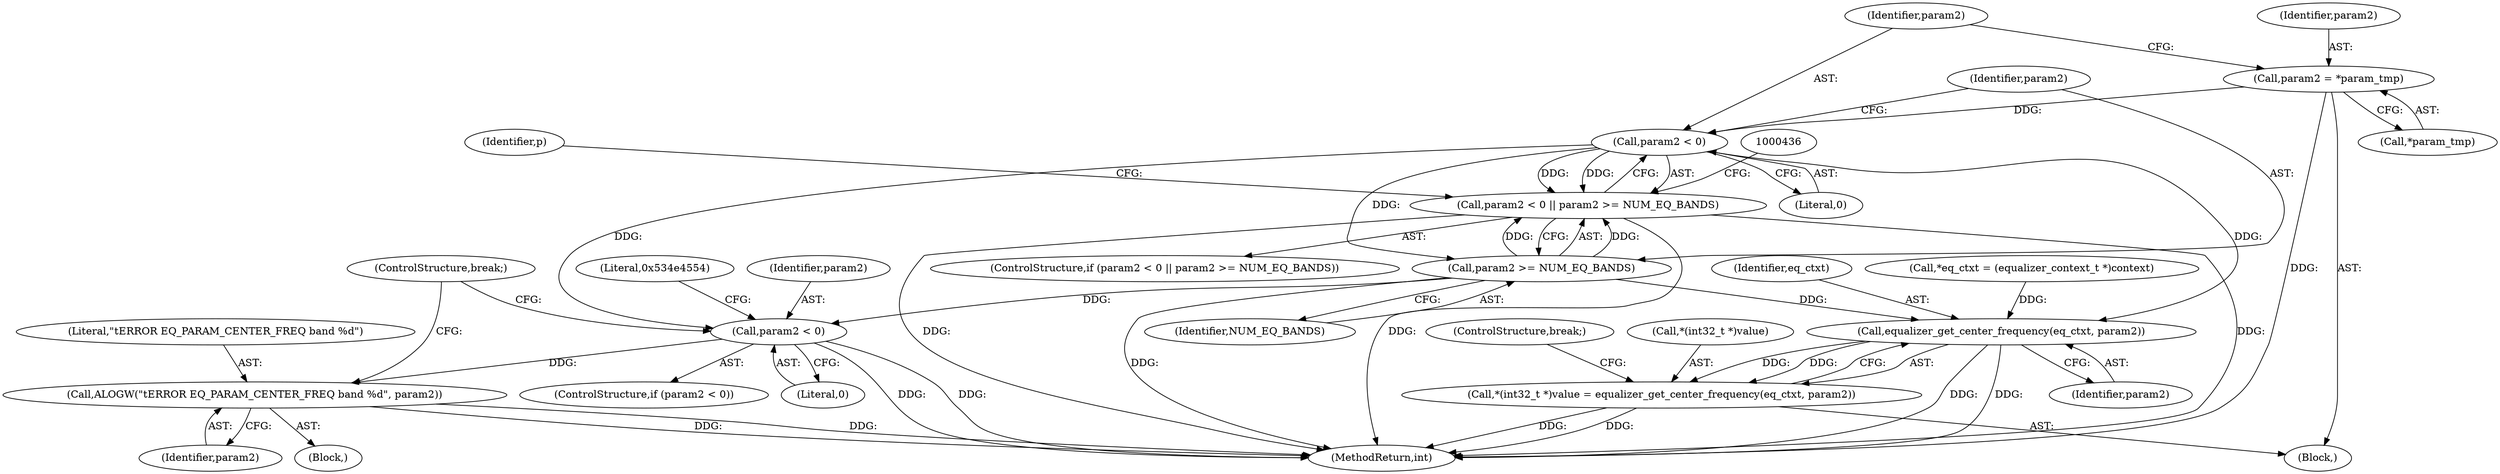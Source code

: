 digraph "0_Android_d72ea85c78a1a68bf99fd5804ad9784b4102fe57@pointer" {
"1000402" [label="(Call,param2 = *param_tmp)"];
"1000408" [label="(Call,param2 < 0)"];
"1000407" [label="(Call,param2 < 0 || param2 >= NUM_EQ_BANDS)"];
"1000411" [label="(Call,param2 >= NUM_EQ_BANDS)"];
"1000422" [label="(Call,param2 < 0)"];
"1000429" [label="(Call,ALOGW(\"\tERROR EQ_PARAM_CENTER_FREQ band %d\", param2))"];
"1000438" [label="(Call,equalizer_get_center_frequency(eq_ctxt, param2))"];
"1000433" [label="(Call,*(int32_t *)value = equalizer_get_center_frequency(eq_ctxt, param2))"];
"1000427" [label="(Literal,0x534e4554)"];
"1000421" [label="(ControlStructure,if (param2 < 0))"];
"1000439" [label="(Identifier,eq_ctxt)"];
"1000438" [label="(Call,equalizer_get_center_frequency(eq_ctxt, param2))"];
"1000417" [label="(Identifier,p)"];
"1000413" [label="(Identifier,NUM_EQ_BANDS)"];
"1000440" [label="(Identifier,param2)"];
"1000423" [label="(Identifier,param2)"];
"1000422" [label="(Call,param2 < 0)"];
"1000408" [label="(Call,param2 < 0)"];
"1000434" [label="(Call,*(int32_t *)value)"];
"1000425" [label="(Block,)"];
"1000318" [label="(Block,)"];
"1000424" [label="(Literal,0)"];
"1000403" [label="(Identifier,param2)"];
"1000410" [label="(Literal,0)"];
"1000406" [label="(ControlStructure,if (param2 < 0 || param2 >= NUM_EQ_BANDS))"];
"1000411" [label="(Call,param2 >= NUM_EQ_BANDS)"];
"1000433" [label="(Call,*(int32_t *)value = equalizer_get_center_frequency(eq_ctxt, param2))"];
"1000402" [label="(Call,param2 = *param_tmp)"];
"1000441" [label="(ControlStructure,break;)"];
"1000432" [label="(ControlStructure,break;)"];
"1000651" [label="(MethodReturn,int)"];
"1000106" [label="(Call,*eq_ctxt = (equalizer_context_t *)context)"];
"1000430" [label="(Literal,\"\tERROR EQ_PARAM_CENTER_FREQ band %d\")"];
"1000404" [label="(Call,*param_tmp)"];
"1000429" [label="(Call,ALOGW(\"\tERROR EQ_PARAM_CENTER_FREQ band %d\", param2))"];
"1000407" [label="(Call,param2 < 0 || param2 >= NUM_EQ_BANDS)"];
"1000431" [label="(Identifier,param2)"];
"1000409" [label="(Identifier,param2)"];
"1000412" [label="(Identifier,param2)"];
"1000402" -> "1000318"  [label="AST: "];
"1000402" -> "1000404"  [label="CFG: "];
"1000403" -> "1000402"  [label="AST: "];
"1000404" -> "1000402"  [label="AST: "];
"1000409" -> "1000402"  [label="CFG: "];
"1000402" -> "1000651"  [label="DDG: "];
"1000402" -> "1000408"  [label="DDG: "];
"1000408" -> "1000407"  [label="AST: "];
"1000408" -> "1000410"  [label="CFG: "];
"1000409" -> "1000408"  [label="AST: "];
"1000410" -> "1000408"  [label="AST: "];
"1000412" -> "1000408"  [label="CFG: "];
"1000407" -> "1000408"  [label="CFG: "];
"1000408" -> "1000407"  [label="DDG: "];
"1000408" -> "1000407"  [label="DDG: "];
"1000408" -> "1000411"  [label="DDG: "];
"1000408" -> "1000422"  [label="DDG: "];
"1000408" -> "1000438"  [label="DDG: "];
"1000407" -> "1000406"  [label="AST: "];
"1000407" -> "1000411"  [label="CFG: "];
"1000411" -> "1000407"  [label="AST: "];
"1000417" -> "1000407"  [label="CFG: "];
"1000436" -> "1000407"  [label="CFG: "];
"1000407" -> "1000651"  [label="DDG: "];
"1000407" -> "1000651"  [label="DDG: "];
"1000407" -> "1000651"  [label="DDG: "];
"1000411" -> "1000407"  [label="DDG: "];
"1000411" -> "1000407"  [label="DDG: "];
"1000411" -> "1000413"  [label="CFG: "];
"1000412" -> "1000411"  [label="AST: "];
"1000413" -> "1000411"  [label="AST: "];
"1000411" -> "1000651"  [label="DDG: "];
"1000411" -> "1000422"  [label="DDG: "];
"1000411" -> "1000438"  [label="DDG: "];
"1000422" -> "1000421"  [label="AST: "];
"1000422" -> "1000424"  [label="CFG: "];
"1000423" -> "1000422"  [label="AST: "];
"1000424" -> "1000422"  [label="AST: "];
"1000427" -> "1000422"  [label="CFG: "];
"1000432" -> "1000422"  [label="CFG: "];
"1000422" -> "1000651"  [label="DDG: "];
"1000422" -> "1000651"  [label="DDG: "];
"1000422" -> "1000429"  [label="DDG: "];
"1000429" -> "1000425"  [label="AST: "];
"1000429" -> "1000431"  [label="CFG: "];
"1000430" -> "1000429"  [label="AST: "];
"1000431" -> "1000429"  [label="AST: "];
"1000432" -> "1000429"  [label="CFG: "];
"1000429" -> "1000651"  [label="DDG: "];
"1000429" -> "1000651"  [label="DDG: "];
"1000438" -> "1000433"  [label="AST: "];
"1000438" -> "1000440"  [label="CFG: "];
"1000439" -> "1000438"  [label="AST: "];
"1000440" -> "1000438"  [label="AST: "];
"1000433" -> "1000438"  [label="CFG: "];
"1000438" -> "1000651"  [label="DDG: "];
"1000438" -> "1000651"  [label="DDG: "];
"1000438" -> "1000433"  [label="DDG: "];
"1000438" -> "1000433"  [label="DDG: "];
"1000106" -> "1000438"  [label="DDG: "];
"1000433" -> "1000318"  [label="AST: "];
"1000434" -> "1000433"  [label="AST: "];
"1000441" -> "1000433"  [label="CFG: "];
"1000433" -> "1000651"  [label="DDG: "];
"1000433" -> "1000651"  [label="DDG: "];
}
